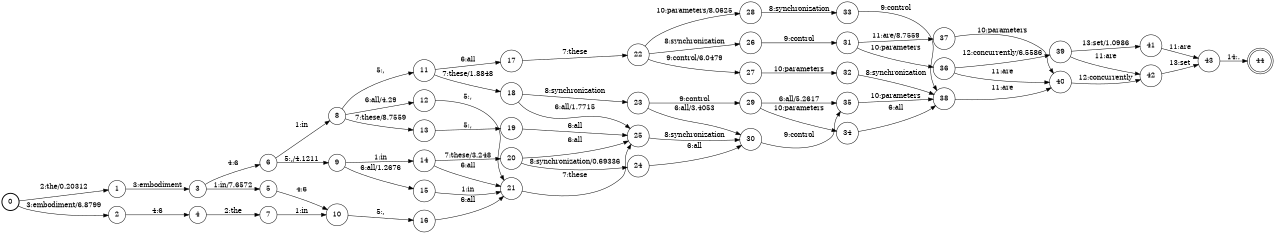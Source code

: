 digraph FST {
rankdir = LR;
size = "8.5,11";
label = "";
center = 1;
orientation = Portrait;
ranksep = "0.4";
nodesep = "0.25";
0 [label = "0", shape = circle, style = bold, fontsize = 14]
	0 -> 1 [label = "2:the/0.20312", fontsize = 14];
	0 -> 2 [label = "3:embodiment/6.8799", fontsize = 14];
1 [label = "1", shape = circle, style = solid, fontsize = 14]
	1 -> 3 [label = "3:embodiment", fontsize = 14];
2 [label = "2", shape = circle, style = solid, fontsize = 14]
	2 -> 4 [label = "4:6", fontsize = 14];
3 [label = "3", shape = circle, style = solid, fontsize = 14]
	3 -> 5 [label = "1:in/7.6572", fontsize = 14];
	3 -> 6 [label = "4:6", fontsize = 14];
4 [label = "4", shape = circle, style = solid, fontsize = 14]
	4 -> 7 [label = "2:the", fontsize = 14];
5 [label = "5", shape = circle, style = solid, fontsize = 14]
	5 -> 10 [label = "4:6", fontsize = 14];
6 [label = "6", shape = circle, style = solid, fontsize = 14]
	6 -> 8 [label = "1:in", fontsize = 14];
	6 -> 9 [label = "5:,/4.1211", fontsize = 14];
7 [label = "7", shape = circle, style = solid, fontsize = 14]
	7 -> 10 [label = "1:in", fontsize = 14];
8 [label = "8", shape = circle, style = solid, fontsize = 14]
	8 -> 11 [label = "5:,", fontsize = 14];
	8 -> 12 [label = "6:all/4.29", fontsize = 14];
	8 -> 13 [label = "7:these/8.7559", fontsize = 14];
9 [label = "9", shape = circle, style = solid, fontsize = 14]
	9 -> 14 [label = "1:in", fontsize = 14];
	9 -> 15 [label = "6:all/1.2676", fontsize = 14];
10 [label = "10", shape = circle, style = solid, fontsize = 14]
	10 -> 16 [label = "5:,", fontsize = 14];
11 [label = "11", shape = circle, style = solid, fontsize = 14]
	11 -> 17 [label = "6:all", fontsize = 14];
	11 -> 18 [label = "7:these/1.8848", fontsize = 14];
12 [label = "12", shape = circle, style = solid, fontsize = 14]
	12 -> 21 [label = "5:,", fontsize = 14];
13 [label = "13", shape = circle, style = solid, fontsize = 14]
	13 -> 19 [label = "5:,", fontsize = 14];
14 [label = "14", shape = circle, style = solid, fontsize = 14]
	14 -> 21 [label = "6:all", fontsize = 14];
	14 -> 20 [label = "7:these/3.248", fontsize = 14];
15 [label = "15", shape = circle, style = solid, fontsize = 14]
	15 -> 21 [label = "1:in", fontsize = 14];
16 [label = "16", shape = circle, style = solid, fontsize = 14]
	16 -> 21 [label = "6:all", fontsize = 14];
17 [label = "17", shape = circle, style = solid, fontsize = 14]
	17 -> 22 [label = "7:these", fontsize = 14];
18 [label = "18", shape = circle, style = solid, fontsize = 14]
	18 -> 25 [label = "6:all/1.7715", fontsize = 14];
	18 -> 23 [label = "8:synchronization", fontsize = 14];
19 [label = "19", shape = circle, style = solid, fontsize = 14]
	19 -> 25 [label = "6:all", fontsize = 14];
20 [label = "20", shape = circle, style = solid, fontsize = 14]
	20 -> 25 [label = "6:all", fontsize = 14];
	20 -> 24 [label = "8:synchronization/0.69336", fontsize = 14];
21 [label = "21", shape = circle, style = solid, fontsize = 14]
	21 -> 25 [label = "7:these", fontsize = 14];
22 [label = "22", shape = circle, style = solid, fontsize = 14]
	22 -> 26 [label = "8:synchronization", fontsize = 14];
	22 -> 27 [label = "9:control/6.0479", fontsize = 14];
	22 -> 28 [label = "10:parameters/8.0625", fontsize = 14];
23 [label = "23", shape = circle, style = solid, fontsize = 14]
	23 -> 30 [label = "6:all/3.4053", fontsize = 14];
	23 -> 29 [label = "9:control", fontsize = 14];
24 [label = "24", shape = circle, style = solid, fontsize = 14]
	24 -> 30 [label = "6:all", fontsize = 14];
25 [label = "25", shape = circle, style = solid, fontsize = 14]
	25 -> 30 [label = "8:synchronization", fontsize = 14];
26 [label = "26", shape = circle, style = solid, fontsize = 14]
	26 -> 31 [label = "9:control", fontsize = 14];
27 [label = "27", shape = circle, style = solid, fontsize = 14]
	27 -> 32 [label = "10:parameters", fontsize = 14];
28 [label = "28", shape = circle, style = solid, fontsize = 14]
	28 -> 33 [label = "8:synchronization", fontsize = 14];
29 [label = "29", shape = circle, style = solid, fontsize = 14]
	29 -> 35 [label = "6:all/5.2617", fontsize = 14];
	29 -> 34 [label = "10:parameters", fontsize = 14];
30 [label = "30", shape = circle, style = solid, fontsize = 14]
	30 -> 35 [label = "9:control", fontsize = 14];
31 [label = "31", shape = circle, style = solid, fontsize = 14]
	31 -> 36 [label = "10:parameters", fontsize = 14];
	31 -> 37 [label = "11:are/8.7559", fontsize = 14];
32 [label = "32", shape = circle, style = solid, fontsize = 14]
	32 -> 38 [label = "8:synchronization", fontsize = 14];
33 [label = "33", shape = circle, style = solid, fontsize = 14]
	33 -> 38 [label = "9:control", fontsize = 14];
34 [label = "34", shape = circle, style = solid, fontsize = 14]
	34 -> 38 [label = "6:all", fontsize = 14];
35 [label = "35", shape = circle, style = solid, fontsize = 14]
	35 -> 38 [label = "10:parameters", fontsize = 14];
36 [label = "36", shape = circle, style = solid, fontsize = 14]
	36 -> 40 [label = "11:are", fontsize = 14];
	36 -> 39 [label = "12:concurrently/6.5586", fontsize = 14];
37 [label = "37", shape = circle, style = solid, fontsize = 14]
	37 -> 40 [label = "10:parameters", fontsize = 14];
38 [label = "38", shape = circle, style = solid, fontsize = 14]
	38 -> 40 [label = "11:are", fontsize = 14];
39 [label = "39", shape = circle, style = solid, fontsize = 14]
	39 -> 42 [label = "11:are", fontsize = 14];
	39 -> 41 [label = "13:set/1.0986", fontsize = 14];
40 [label = "40", shape = circle, style = solid, fontsize = 14]
	40 -> 42 [label = "12:concurrently", fontsize = 14];
41 [label = "41", shape = circle, style = solid, fontsize = 14]
	41 -> 43 [label = "11:are", fontsize = 14];
42 [label = "42", shape = circle, style = solid, fontsize = 14]
	42 -> 43 [label = "13:set", fontsize = 14];
43 [label = "43", shape = circle, style = solid, fontsize = 14]
	43 -> 44 [label = "14:.", fontsize = 14];
44 [label = "44", shape = doublecircle, style = solid, fontsize = 14]
}
